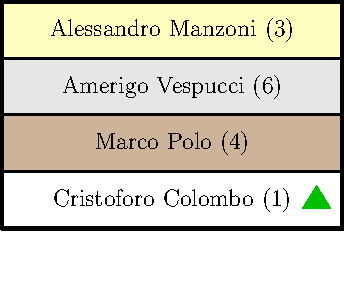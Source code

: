 unitsize(1cm);
settings.tex = "pdflatex";


string[] Inizio = {"Alessandro Manzoni (3)", "Amerigo Vespucci (6)", "Marco Polo (4)", "Cristoforo Colombo (1)"};

real L = 6;

void classifica() {
    int N = Inizio.length;
    for (int i=0; i<N; ++i) {
        pen p = white;
        if (i == 0) p = paleyellow;
        if (i == 1) p = lightgray;
        if (i == 2) p = rgb(0.8,0.7,0.6);
        fill((0,-i) -- (L,-i) -- (L,-i-1) -- (0,-i-1) -- cycle, p);
        draw((0,-i) -- (L,-i), black+1);
        label(Inizio[i], (L/2,-i-0.5));
    }
    draw((0,0) -- (L,0) -- (L,-N) -- (0,-N) -- cycle, black+2);
}

void squalifica(int i) {
    draw((0.5,-i-0.2) -- (L-0.5,-i-0.8), red+3);
    draw((L-0.5,-i-0.2) -- (0.5,-i-0.8), red+3);
}

void sorpassa(int i) {
    fill((L-0.2,-i-0.65) -- (L-0.7,-i-0.65) -- (L-0.45,-i-0.25) -- cycle, heavygreen);
}

classifica();
sorpassa(3);
draw((0,-5) -- (L,-5), white+2);

